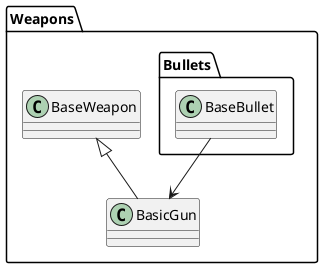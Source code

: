 @startuml
namespace Weapons{
class BasicGun {
}
}
Weapons.BaseWeapon <|-- BasicGun
Weapons.Bullets.BaseBullet --> BasicGun
@enduml
